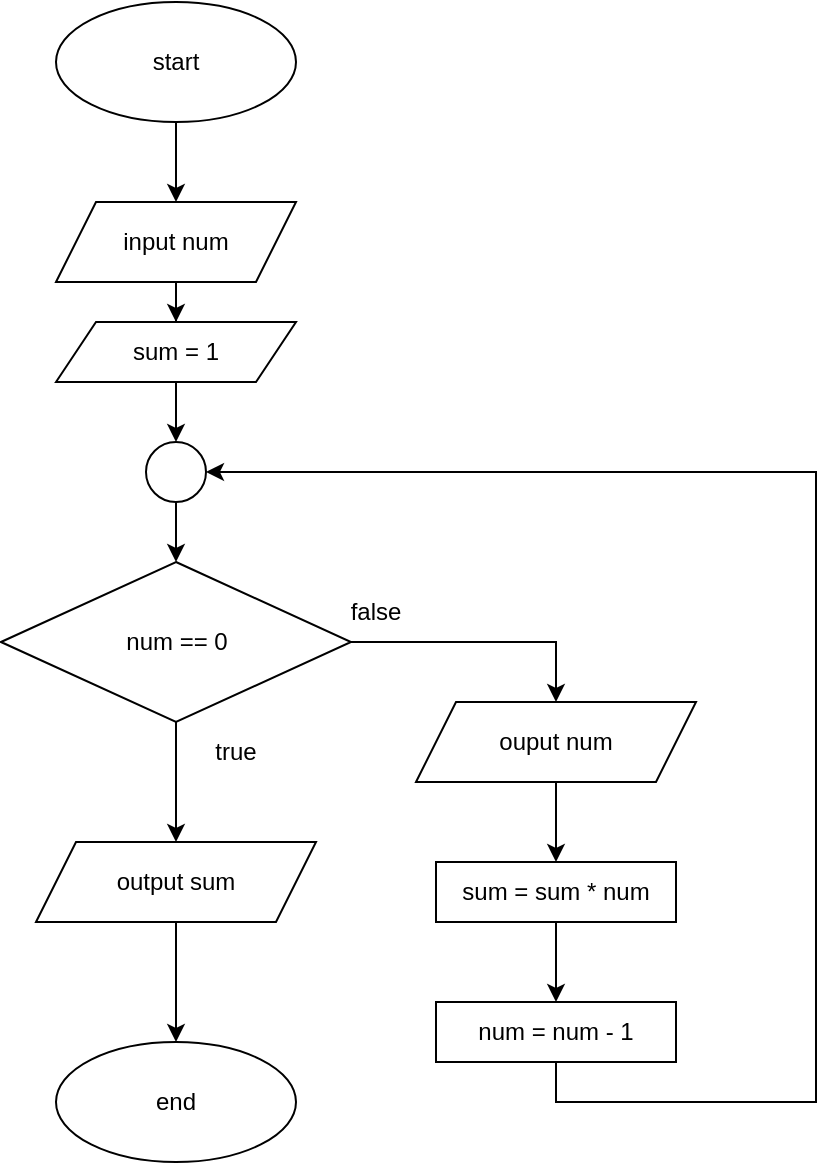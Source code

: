 <mxfile version="25.0.3">
  <diagram name="Page-1" id="4ApiDYRiB2tYflTRmhtf">
    <mxGraphModel dx="1909" dy="949" grid="1" gridSize="10" guides="1" tooltips="1" connect="1" arrows="1" fold="1" page="1" pageScale="1" pageWidth="827" pageHeight="1169" math="0" shadow="0">
      <root>
        <mxCell id="0" />
        <mxCell id="1" parent="0" />
        <mxCell id="EXn7Ec1JPXeKdipzZl5X-10" value="" style="edgeStyle=orthogonalEdgeStyle;rounded=0;orthogonalLoop=1;jettySize=auto;html=1;" edge="1" parent="1" source="EXn7Ec1JPXeKdipzZl5X-1" target="EXn7Ec1JPXeKdipzZl5X-2">
          <mxGeometry relative="1" as="geometry" />
        </mxCell>
        <mxCell id="EXn7Ec1JPXeKdipzZl5X-1" value="start" style="ellipse;whiteSpace=wrap;html=1;" vertex="1" parent="1">
          <mxGeometry x="370" y="30" width="120" height="60" as="geometry" />
        </mxCell>
        <mxCell id="EXn7Ec1JPXeKdipzZl5X-4" style="edgeStyle=orthogonalEdgeStyle;rounded=0;orthogonalLoop=1;jettySize=auto;html=1;entryX=0.5;entryY=0;entryDx=0;entryDy=0;" edge="1" parent="1" target="EXn7Ec1JPXeKdipzZl5X-3">
          <mxGeometry relative="1" as="geometry">
            <mxPoint x="430" y="220" as="sourcePoint" />
          </mxGeometry>
        </mxCell>
        <mxCell id="EXn7Ec1JPXeKdipzZl5X-12" value="" style="edgeStyle=orthogonalEdgeStyle;rounded=0;orthogonalLoop=1;jettySize=auto;html=1;" edge="1" parent="1" source="EXn7Ec1JPXeKdipzZl5X-2" target="EXn7Ec1JPXeKdipzZl5X-11">
          <mxGeometry relative="1" as="geometry" />
        </mxCell>
        <mxCell id="EXn7Ec1JPXeKdipzZl5X-2" value="input num" style="shape=parallelogram;perimeter=parallelogramPerimeter;whiteSpace=wrap;html=1;fixedSize=1;" vertex="1" parent="1">
          <mxGeometry x="370" y="130" width="120" height="40" as="geometry" />
        </mxCell>
        <mxCell id="EXn7Ec1JPXeKdipzZl5X-6" value="" style="edgeStyle=orthogonalEdgeStyle;rounded=0;orthogonalLoop=1;jettySize=auto;html=1;" edge="1" parent="1" source="EXn7Ec1JPXeKdipzZl5X-3" target="EXn7Ec1JPXeKdipzZl5X-5">
          <mxGeometry relative="1" as="geometry" />
        </mxCell>
        <mxCell id="EXn7Ec1JPXeKdipzZl5X-3" value="" style="ellipse;whiteSpace=wrap;html=1;aspect=fixed;" vertex="1" parent="1">
          <mxGeometry x="415" y="250" width="30" height="30" as="geometry" />
        </mxCell>
        <mxCell id="EXn7Ec1JPXeKdipzZl5X-8" style="edgeStyle=orthogonalEdgeStyle;rounded=0;orthogonalLoop=1;jettySize=auto;html=1;exitX=1;exitY=0.5;exitDx=0;exitDy=0;entryX=0.5;entryY=0;entryDx=0;entryDy=0;" edge="1" parent="1" source="EXn7Ec1JPXeKdipzZl5X-5" target="EXn7Ec1JPXeKdipzZl5X-7">
          <mxGeometry relative="1" as="geometry" />
        </mxCell>
        <mxCell id="EXn7Ec1JPXeKdipzZl5X-23" style="edgeStyle=orthogonalEdgeStyle;rounded=0;orthogonalLoop=1;jettySize=auto;html=1;exitX=0.5;exitY=1;exitDx=0;exitDy=0;" edge="1" parent="1" source="EXn7Ec1JPXeKdipzZl5X-5" target="EXn7Ec1JPXeKdipzZl5X-20">
          <mxGeometry relative="1" as="geometry" />
        </mxCell>
        <mxCell id="EXn7Ec1JPXeKdipzZl5X-5" value="num == 0" style="rhombus;whiteSpace=wrap;html=1;" vertex="1" parent="1">
          <mxGeometry x="342.5" y="310" width="175" height="80" as="geometry" />
        </mxCell>
        <mxCell id="EXn7Ec1JPXeKdipzZl5X-13" value="" style="edgeStyle=orthogonalEdgeStyle;rounded=0;orthogonalLoop=1;jettySize=auto;html=1;" edge="1" parent="1" source="EXn7Ec1JPXeKdipzZl5X-7" target="EXn7Ec1JPXeKdipzZl5X-9">
          <mxGeometry relative="1" as="geometry" />
        </mxCell>
        <mxCell id="EXn7Ec1JPXeKdipzZl5X-7" value="ouput num" style="shape=parallelogram;perimeter=parallelogramPerimeter;whiteSpace=wrap;html=1;fixedSize=1;" vertex="1" parent="1">
          <mxGeometry x="550" y="380" width="140" height="40" as="geometry" />
        </mxCell>
        <mxCell id="EXn7Ec1JPXeKdipzZl5X-15" value="" style="edgeStyle=orthogonalEdgeStyle;rounded=0;orthogonalLoop=1;jettySize=auto;html=1;" edge="1" parent="1" source="EXn7Ec1JPXeKdipzZl5X-9">
          <mxGeometry relative="1" as="geometry">
            <mxPoint x="620" y="530" as="targetPoint" />
          </mxGeometry>
        </mxCell>
        <mxCell id="EXn7Ec1JPXeKdipzZl5X-9" value="sum = sum * num" style="rounded=0;whiteSpace=wrap;html=1;" vertex="1" parent="1">
          <mxGeometry x="560" y="460" width="120" height="30" as="geometry" />
        </mxCell>
        <mxCell id="EXn7Ec1JPXeKdipzZl5X-11" value="sum = 1" style="shape=parallelogram;perimeter=parallelogramPerimeter;whiteSpace=wrap;html=1;fixedSize=1;" vertex="1" parent="1">
          <mxGeometry x="370" y="190" width="120" height="30" as="geometry" />
        </mxCell>
        <mxCell id="EXn7Ec1JPXeKdipzZl5X-17" style="edgeStyle=orthogonalEdgeStyle;rounded=0;orthogonalLoop=1;jettySize=auto;html=1;exitX=0.5;exitY=1;exitDx=0;exitDy=0;entryX=1;entryY=0.5;entryDx=0;entryDy=0;" edge="1" parent="1" source="EXn7Ec1JPXeKdipzZl5X-16" target="EXn7Ec1JPXeKdipzZl5X-3">
          <mxGeometry relative="1" as="geometry">
            <Array as="points">
              <mxPoint x="620" y="580" />
              <mxPoint x="750" y="580" />
              <mxPoint x="750" y="265" />
            </Array>
          </mxGeometry>
        </mxCell>
        <mxCell id="EXn7Ec1JPXeKdipzZl5X-16" value="num = num - 1" style="rounded=0;whiteSpace=wrap;html=1;" vertex="1" parent="1">
          <mxGeometry x="560" y="530" width="120" height="30" as="geometry" />
        </mxCell>
        <mxCell id="EXn7Ec1JPXeKdipzZl5X-18" value="false" style="text;html=1;align=center;verticalAlign=middle;whiteSpace=wrap;rounded=0;" vertex="1" parent="1">
          <mxGeometry x="500" y="320" width="60" height="30" as="geometry" />
        </mxCell>
        <mxCell id="EXn7Ec1JPXeKdipzZl5X-19" value="true" style="text;html=1;align=center;verticalAlign=middle;whiteSpace=wrap;rounded=0;" vertex="1" parent="1">
          <mxGeometry x="430" y="390" width="60" height="30" as="geometry" />
        </mxCell>
        <mxCell id="EXn7Ec1JPXeKdipzZl5X-24" value="" style="edgeStyle=orthogonalEdgeStyle;rounded=0;orthogonalLoop=1;jettySize=auto;html=1;" edge="1" parent="1" source="EXn7Ec1JPXeKdipzZl5X-20" target="EXn7Ec1JPXeKdipzZl5X-22">
          <mxGeometry relative="1" as="geometry" />
        </mxCell>
        <mxCell id="EXn7Ec1JPXeKdipzZl5X-20" value="output sum" style="shape=parallelogram;perimeter=parallelogramPerimeter;whiteSpace=wrap;html=1;fixedSize=1;" vertex="1" parent="1">
          <mxGeometry x="360" y="450" width="140" height="40" as="geometry" />
        </mxCell>
        <mxCell id="EXn7Ec1JPXeKdipzZl5X-22" value="end" style="ellipse;whiteSpace=wrap;html=1;" vertex="1" parent="1">
          <mxGeometry x="370" y="550" width="120" height="60" as="geometry" />
        </mxCell>
      </root>
    </mxGraphModel>
  </diagram>
</mxfile>
